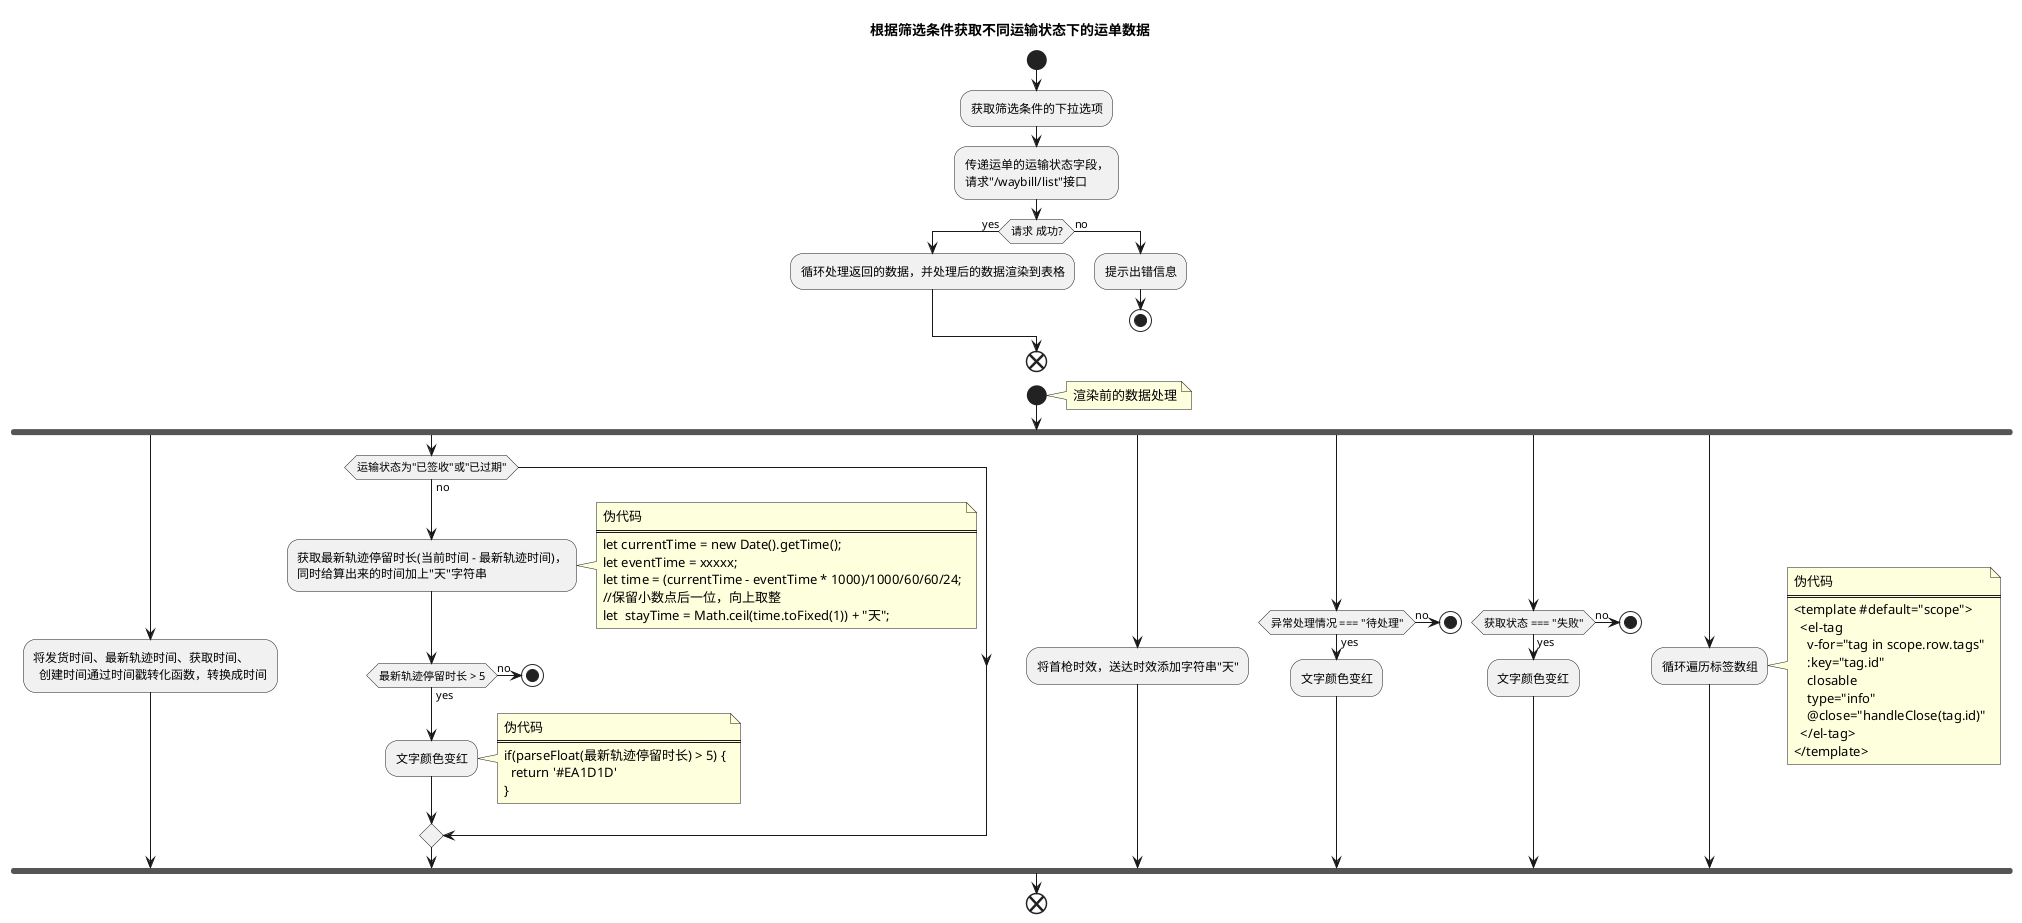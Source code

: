@startuml
title 根据筛选条件获取不同运输状态下的运单数据

start
:获取筛选条件的下拉选项;
:传递运单的运输状态字段，
请求"/waybill/list"接口;
if(请求 成功?) then (yes)
  :循环处理返回的数据，并处理后的数据渲染到表格;
else (no)
  :提示出错信息;
  stop
endif
end

start
note right
  渲染前的数据处理
end note
fork
  :将发货时间、最新轨迹时间、获取时间、
    创建时间通过时间戳转化函数，转换成时间;
fork again
  if(运输状态为"已签收"或"已过期") then (no) 
    :获取最新轨迹停留时长(当前时间 - 最新轨迹时间)，
    同时给算出来的时间加上"天"字符串;
    note right
      伪代码
      ====
      let currentTime = new Date().getTime();
      let eventTime = xxxxx;
      let time = (currentTime - eventTime * 1000)/1000/60/60/24;
      //保留小数点后一位，向上取整
      let  stayTime = Math.ceil(time.toFixed(1)) + "天";
    end note
     if(最新轨迹停留时长 > 5) then (yes)
    :文字颜色变红;
    note right
      伪代码
      ====
      if(parseFloat(最新轨迹停留时长) > 5) {
        return '#EA1D1D'
      }
    end note
  else (no)
    stop
  endif
  endif
fork again
  :将首枪时效，送达时效添加字符串"天";
fork again
  if(异常处理情况 === "待处理") then (yes)
    :文字颜色变红;
  else (no)
    stop
  endif
fork again
  if(获取状态 === "失败") then (yes)
    :文字颜色变红;
  else (no)
    stop
  endif
fork again
  :循环遍历标签数组;
  note right
    伪代码
    ====
    <template #default="scope">
      <el-tag 
        v-for="tag in scope.row.tags"
        :key="tag.id"
        closable
        type="info"
        @close="handleClose(tag.id)"
      </el-tag>
    </template>
  end note
end fork
end

@enduml

@startuml
title 分页处理

start
if(运单总数 > 设置的 page_size) then (yes)
  :显示分页组件;
  fork
    :切换当前页 current_page;
    :设置 current_page 为当前选定值;
  fork again
    :切换每页显示条数 page_size;
    :设置 page_size 为当前选定值;
    :设置 current_page =  1;
  end fork
  :带上之前选定的筛选条件，重新请求"/waybill/list"接口;
    if(请求 成功?) then (yes)
      :渲染当前页的数据;
    else (no)
      :提示出错信息;
      stop
    endif
else (no)
  :隐藏分页组件;
  stop
endif
end

@enduml

@startuml
title 自定义显示列

start
if(localStorage waybill column 已存在?) then (yes)
  :从 localStorage 获取 waybill column;
  :将 waybill column 赋给显示列组件;
  if(显示列组件中字段显示情况 有更新?) then (yes)
    :更新本地存储的 waybill column;
  else (no)
    stop
  endif
else (no)
  :从全局存储组件(global-data)中获取 waybill column;
  note right 
      global-data是存取全局变量的组件
  end note
  :本地存储 waybill column;
endif
end

@enduml

@startuml
title 重置数据

start
fork
  :创建时间重置为近三个月;
fork again
  :筛选表单除创建时间外其它置空;
end fork
:请求"/waybill/list/"接口;
if(请求 成功?) then (yes)
  :渲染数据;
else (no)
  :提示出错信息;
  stop
endif
end

@enduml
